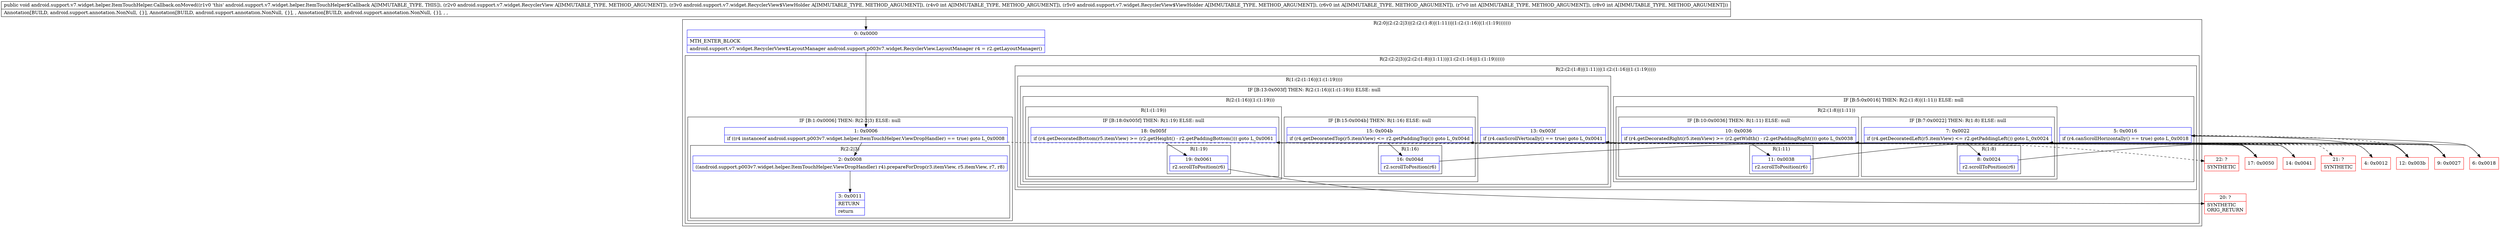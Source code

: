 digraph "CFG forandroid.support.v7.widget.helper.ItemTouchHelper.Callback.onMoved(Landroid\/support\/v7\/widget\/RecyclerView;Landroid\/support\/v7\/widget\/RecyclerView$ViewHolder;ILandroid\/support\/v7\/widget\/RecyclerView$ViewHolder;III)V" {
subgraph cluster_Region_2069526767 {
label = "R(2:0|(2:(2:2|3)|(2:(2:(1:8)|(1:11))|(1:(2:(1:16)|(1:(1:19)))))))";
node [shape=record,color=blue];
Node_0 [shape=record,label="{0\:\ 0x0000|MTH_ENTER_BLOCK\l|android.support.v7.widget.RecyclerView$LayoutManager android.support.p003v7.widget.RecyclerView.LayoutManager r4 = r2.getLayoutManager()\l}"];
subgraph cluster_Region_1597599002 {
label = "R(2:(2:2|3)|(2:(2:(1:8)|(1:11))|(1:(2:(1:16)|(1:(1:19))))))";
node [shape=record,color=blue];
subgraph cluster_IfRegion_324089780 {
label = "IF [B:1:0x0006] THEN: R(2:2|3) ELSE: null";
node [shape=record,color=blue];
Node_1 [shape=record,label="{1\:\ 0x0006|if ((r4 instanceof android.support.p003v7.widget.helper.ItemTouchHelper.ViewDropHandler) == true) goto L_0x0008\l}"];
subgraph cluster_Region_1429587944 {
label = "R(2:2|3)";
node [shape=record,color=blue];
Node_2 [shape=record,label="{2\:\ 0x0008|((android.support.p003v7.widget.helper.ItemTouchHelper.ViewDropHandler) r4).prepareForDrop(r3.itemView, r5.itemView, r7, r8)\l}"];
Node_3 [shape=record,label="{3\:\ 0x0011|RETURN\l|return\l}"];
}
}
subgraph cluster_Region_612412551 {
label = "R(2:(2:(1:8)|(1:11))|(1:(2:(1:16)|(1:(1:19)))))";
node [shape=record,color=blue];
subgraph cluster_IfRegion_660340483 {
label = "IF [B:5:0x0016] THEN: R(2:(1:8)|(1:11)) ELSE: null";
node [shape=record,color=blue];
Node_5 [shape=record,label="{5\:\ 0x0016|if (r4.canScrollHorizontally() == true) goto L_0x0018\l}"];
subgraph cluster_Region_2004929411 {
label = "R(2:(1:8)|(1:11))";
node [shape=record,color=blue];
subgraph cluster_IfRegion_258897415 {
label = "IF [B:7:0x0022] THEN: R(1:8) ELSE: null";
node [shape=record,color=blue];
Node_7 [shape=record,label="{7\:\ 0x0022|if (r4.getDecoratedLeft(r5.itemView) \<= r2.getPaddingLeft()) goto L_0x0024\l}"];
subgraph cluster_Region_1446412746 {
label = "R(1:8)";
node [shape=record,color=blue];
Node_8 [shape=record,label="{8\:\ 0x0024|r2.scrollToPosition(r6)\l}"];
}
}
subgraph cluster_IfRegion_362286281 {
label = "IF [B:10:0x0036] THEN: R(1:11) ELSE: null";
node [shape=record,color=blue];
Node_10 [shape=record,label="{10\:\ 0x0036|if (r4.getDecoratedRight(r5.itemView) \>= (r2.getWidth() \- r2.getPaddingRight())) goto L_0x0038\l}"];
subgraph cluster_Region_1114863531 {
label = "R(1:11)";
node [shape=record,color=blue];
Node_11 [shape=record,label="{11\:\ 0x0038|r2.scrollToPosition(r6)\l}"];
}
}
}
}
subgraph cluster_Region_1664491510 {
label = "R(1:(2:(1:16)|(1:(1:19))))";
node [shape=record,color=blue];
subgraph cluster_IfRegion_1852408597 {
label = "IF [B:13:0x003f] THEN: R(2:(1:16)|(1:(1:19))) ELSE: null";
node [shape=record,color=blue];
Node_13 [shape=record,label="{13\:\ 0x003f|if (r4.canScrollVertically() == true) goto L_0x0041\l}"];
subgraph cluster_Region_303766720 {
label = "R(2:(1:16)|(1:(1:19)))";
node [shape=record,color=blue];
subgraph cluster_IfRegion_380820028 {
label = "IF [B:15:0x004b] THEN: R(1:16) ELSE: null";
node [shape=record,color=blue];
Node_15 [shape=record,label="{15\:\ 0x004b|if (r4.getDecoratedTop(r5.itemView) \<= r2.getPaddingTop()) goto L_0x004d\l}"];
subgraph cluster_Region_1883367320 {
label = "R(1:16)";
node [shape=record,color=blue];
Node_16 [shape=record,label="{16\:\ 0x004d|r2.scrollToPosition(r6)\l}"];
}
}
subgraph cluster_Region_701896724 {
label = "R(1:(1:19))";
node [shape=record,color=blue];
subgraph cluster_IfRegion_1779456163 {
label = "IF [B:18:0x005f] THEN: R(1:19) ELSE: null";
node [shape=record,color=blue];
Node_18 [shape=record,label="{18\:\ 0x005f|if (r4.getDecoratedBottom(r5.itemView) \>= (r2.getHeight() \- r2.getPaddingBottom())) goto L_0x0061\l}"];
subgraph cluster_Region_2060217207 {
label = "R(1:19)";
node [shape=record,color=blue];
Node_19 [shape=record,label="{19\:\ 0x0061|r2.scrollToPosition(r6)\l}"];
}
}
}
}
}
}
}
}
}
Node_4 [shape=record,color=red,label="{4\:\ 0x0012}"];
Node_6 [shape=record,color=red,label="{6\:\ 0x0018}"];
Node_9 [shape=record,color=red,label="{9\:\ 0x0027}"];
Node_12 [shape=record,color=red,label="{12\:\ 0x003b}"];
Node_14 [shape=record,color=red,label="{14\:\ 0x0041}"];
Node_17 [shape=record,color=red,label="{17\:\ 0x0050}"];
Node_20 [shape=record,color=red,label="{20\:\ ?|SYNTHETIC\lORIG_RETURN\l}"];
Node_21 [shape=record,color=red,label="{21\:\ ?|SYNTHETIC\l}"];
Node_22 [shape=record,color=red,label="{22\:\ ?|SYNTHETIC\l}"];
MethodNode[shape=record,label="{public void android.support.v7.widget.helper.ItemTouchHelper.Callback.onMoved((r1v0 'this' android.support.v7.widget.helper.ItemTouchHelper$Callback A[IMMUTABLE_TYPE, THIS]), (r2v0 android.support.v7.widget.RecyclerView A[IMMUTABLE_TYPE, METHOD_ARGUMENT]), (r3v0 android.support.v7.widget.RecyclerView$ViewHolder A[IMMUTABLE_TYPE, METHOD_ARGUMENT]), (r4v0 int A[IMMUTABLE_TYPE, METHOD_ARGUMENT]), (r5v0 android.support.v7.widget.RecyclerView$ViewHolder A[IMMUTABLE_TYPE, METHOD_ARGUMENT]), (r6v0 int A[IMMUTABLE_TYPE, METHOD_ARGUMENT]), (r7v0 int A[IMMUTABLE_TYPE, METHOD_ARGUMENT]), (r8v0 int A[IMMUTABLE_TYPE, METHOD_ARGUMENT]))  | Annotation[BUILD, android.support.annotation.NonNull, \{\}], Annotation[BUILD, android.support.annotation.NonNull, \{\}], , Annotation[BUILD, android.support.annotation.NonNull, \{\}], , , \l}"];
MethodNode -> Node_0;
Node_0 -> Node_1;
Node_1 -> Node_2;
Node_1 -> Node_4[style=dashed];
Node_2 -> Node_3;
Node_5 -> Node_6;
Node_5 -> Node_12[style=dashed];
Node_7 -> Node_8;
Node_7 -> Node_9[style=dashed];
Node_8 -> Node_9;
Node_10 -> Node_11;
Node_10 -> Node_12[style=dashed];
Node_11 -> Node_12;
Node_13 -> Node_14;
Node_13 -> Node_21[style=dashed];
Node_15 -> Node_16;
Node_15 -> Node_17[style=dashed];
Node_16 -> Node_17;
Node_18 -> Node_19;
Node_18 -> Node_22[style=dashed];
Node_19 -> Node_20;
Node_4 -> Node_5;
Node_6 -> Node_7;
Node_9 -> Node_10;
Node_12 -> Node_13;
Node_14 -> Node_15;
Node_17 -> Node_18;
}

